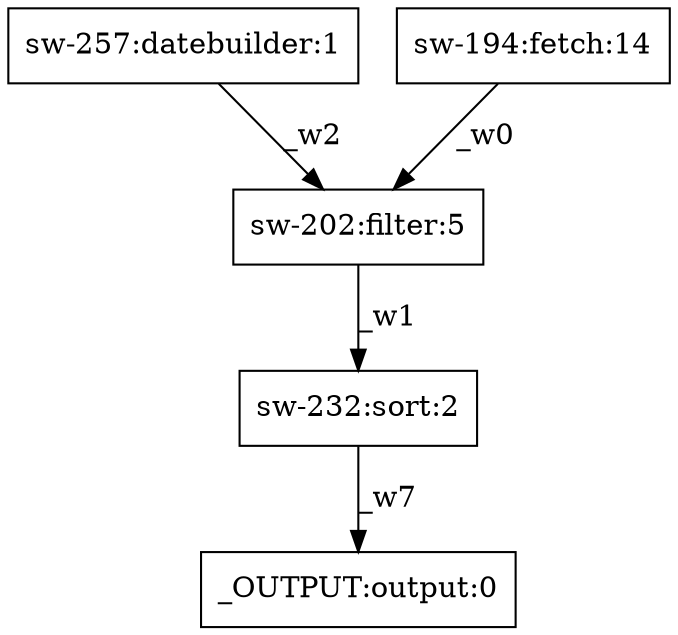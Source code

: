 digraph test1 { node [shape=box] "sw-257" [label="sw-257:datebuilder:1"];"_OUTPUT" [label="_OUTPUT:output:0"];"sw-194" [label="sw-194:fetch:14"];"sw-232" [label="sw-232:sort:2"];"sw-202" [label="sw-202:filter:5"];"sw-194" -> "sw-202" [label="_w0"];"sw-202" -> "sw-232" [label="_w1"];"sw-257" -> "sw-202" [label="_w2"];"sw-232" -> "_OUTPUT" [label="_w7"];}